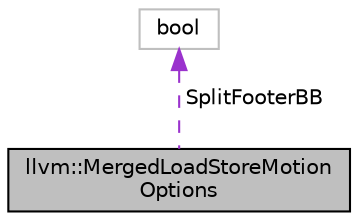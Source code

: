 digraph "llvm::MergedLoadStoreMotionOptions"
{
 // LATEX_PDF_SIZE
  bgcolor="transparent";
  edge [fontname="Helvetica",fontsize="10",labelfontname="Helvetica",labelfontsize="10"];
  node [fontname="Helvetica",fontsize="10",shape=record];
  Node1 [label="llvm::MergedLoadStoreMotion\lOptions",height=0.2,width=0.4,color="black", fillcolor="grey75", style="filled", fontcolor="black",tooltip=" "];
  Node2 -> Node1 [dir="back",color="darkorchid3",fontsize="10",style="dashed",label=" SplitFooterBB" ,fontname="Helvetica"];
  Node2 [label="bool",height=0.2,width=0.4,color="grey75",tooltip=" "];
}
